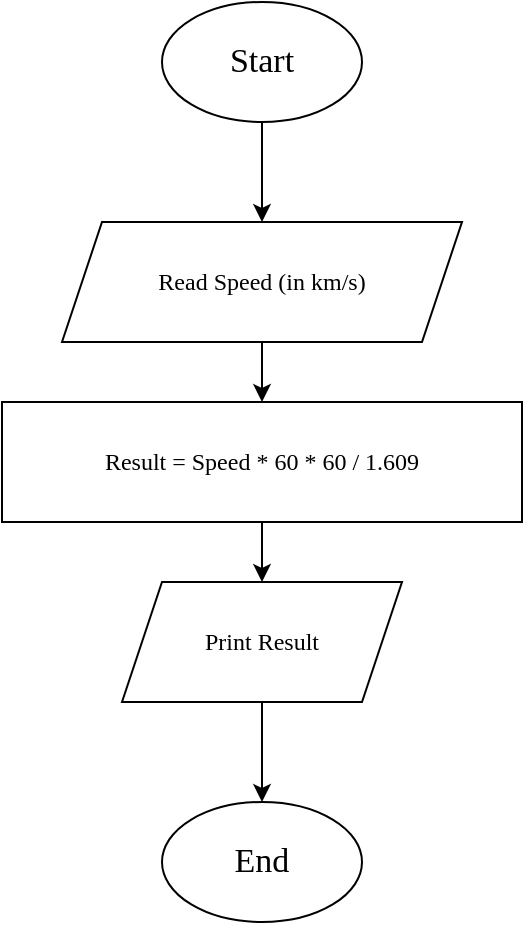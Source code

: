 <mxfile version="24.7.14">
  <diagram name="Page-1" id="jR3CGgP1g1BjzRoQCqm1">
    <mxGraphModel dx="1175" dy="613" grid="1" gridSize="10" guides="1" tooltips="1" connect="1" arrows="1" fold="1" page="1" pageScale="1" pageWidth="850" pageHeight="1100" math="0" shadow="0">
      <root>
        <mxCell id="0" />
        <mxCell id="1" parent="0" />
        <mxCell id="RLlSU3_BGVDVM2KfrkIX-8" value="" style="edgeStyle=orthogonalEdgeStyle;rounded=0;orthogonalLoop=1;jettySize=auto;html=1;fontFamily=Verdana;" edge="1" parent="1" source="RLlSU3_BGVDVM2KfrkIX-1" target="RLlSU3_BGVDVM2KfrkIX-2">
          <mxGeometry relative="1" as="geometry" />
        </mxCell>
        <mxCell id="RLlSU3_BGVDVM2KfrkIX-1" value="Start" style="ellipse;whiteSpace=wrap;html=1;fontFamily=Verdana;fontSize=17;" vertex="1" parent="1">
          <mxGeometry x="340" y="150" width="100" height="60" as="geometry" />
        </mxCell>
        <mxCell id="RLlSU3_BGVDVM2KfrkIX-9" value="" style="edgeStyle=orthogonalEdgeStyle;rounded=0;orthogonalLoop=1;jettySize=auto;html=1;fontFamily=Verdana;" edge="1" parent="1" source="RLlSU3_BGVDVM2KfrkIX-2" target="RLlSU3_BGVDVM2KfrkIX-5">
          <mxGeometry relative="1" as="geometry" />
        </mxCell>
        <mxCell id="RLlSU3_BGVDVM2KfrkIX-2" value="Read Speed (in km/s)" style="shape=parallelogram;perimeter=parallelogramPerimeter;whiteSpace=wrap;html=1;fixedSize=1;fontFamily=Verdana;" vertex="1" parent="1">
          <mxGeometry x="290" y="260" width="200" height="60" as="geometry" />
        </mxCell>
        <mxCell id="RLlSU3_BGVDVM2KfrkIX-10" value="" style="edgeStyle=orthogonalEdgeStyle;rounded=0;orthogonalLoop=1;jettySize=auto;html=1;fontFamily=Verdana;" edge="1" parent="1" source="RLlSU3_BGVDVM2KfrkIX-5" target="RLlSU3_BGVDVM2KfrkIX-6">
          <mxGeometry relative="1" as="geometry" />
        </mxCell>
        <mxCell id="RLlSU3_BGVDVM2KfrkIX-5" value="Result = Speed * 60 * 60 / 1.609" style="rounded=0;whiteSpace=wrap;html=1;fontFamily=Verdana;" vertex="1" parent="1">
          <mxGeometry x="260" y="350" width="260" height="60" as="geometry" />
        </mxCell>
        <mxCell id="RLlSU3_BGVDVM2KfrkIX-11" value="" style="edgeStyle=orthogonalEdgeStyle;rounded=0;orthogonalLoop=1;jettySize=auto;html=1;fontFamily=Verdana;" edge="1" parent="1" source="RLlSU3_BGVDVM2KfrkIX-6" target="RLlSU3_BGVDVM2KfrkIX-7">
          <mxGeometry relative="1" as="geometry" />
        </mxCell>
        <mxCell id="RLlSU3_BGVDVM2KfrkIX-6" value="Print Result" style="shape=parallelogram;perimeter=parallelogramPerimeter;whiteSpace=wrap;html=1;fixedSize=1;fontFamily=Verdana;" vertex="1" parent="1">
          <mxGeometry x="320" y="440" width="140" height="60" as="geometry" />
        </mxCell>
        <mxCell id="RLlSU3_BGVDVM2KfrkIX-7" value="End" style="ellipse;whiteSpace=wrap;html=1;fontFamily=Verdana;fontSize=17;" vertex="1" parent="1">
          <mxGeometry x="340" y="550" width="100" height="60" as="geometry" />
        </mxCell>
      </root>
    </mxGraphModel>
  </diagram>
</mxfile>
